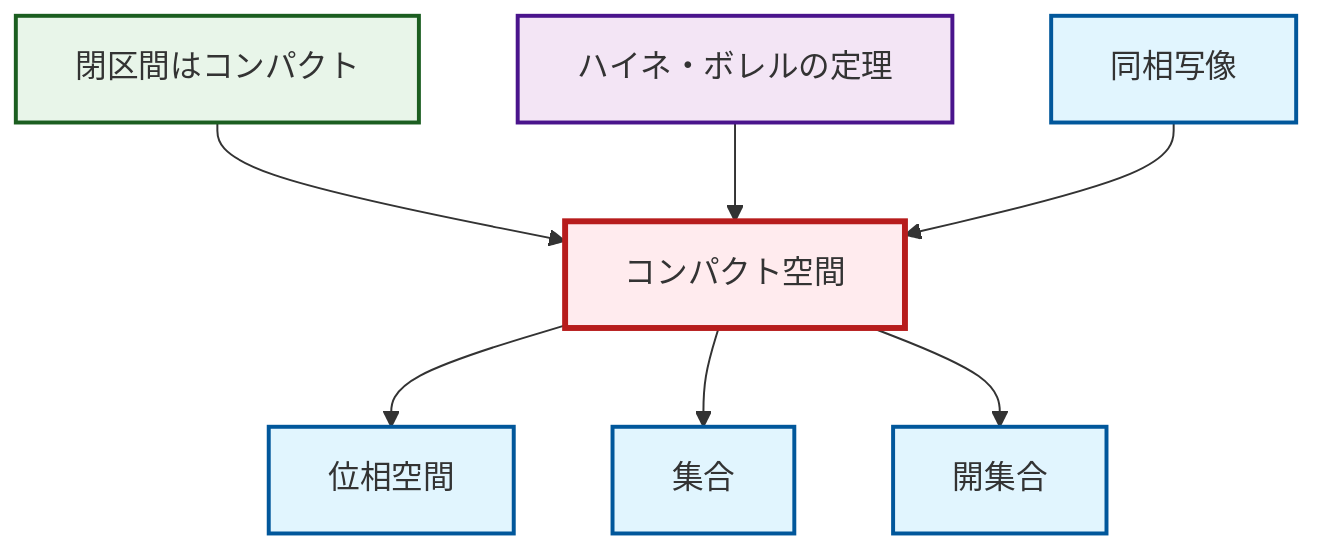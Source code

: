 graph TD
    classDef definition fill:#e1f5fe,stroke:#01579b,stroke-width:2px
    classDef theorem fill:#f3e5f5,stroke:#4a148c,stroke-width:2px
    classDef axiom fill:#fff3e0,stroke:#e65100,stroke-width:2px
    classDef example fill:#e8f5e9,stroke:#1b5e20,stroke-width:2px
    classDef current fill:#ffebee,stroke:#b71c1c,stroke-width:3px
    def-topological-space["位相空間"]:::definition
    thm-heine-borel["ハイネ・ボレルの定理"]:::theorem
    ex-closed-interval-compact["閉区間はコンパクト"]:::example
    def-homeomorphism["同相写像"]:::definition
    def-set["集合"]:::definition
    def-open-set["開集合"]:::definition
    def-compact["コンパクト空間"]:::definition
    ex-closed-interval-compact --> def-compact
    thm-heine-borel --> def-compact
    def-compact --> def-topological-space
    def-compact --> def-set
    def-compact --> def-open-set
    def-homeomorphism --> def-compact
    class def-compact current